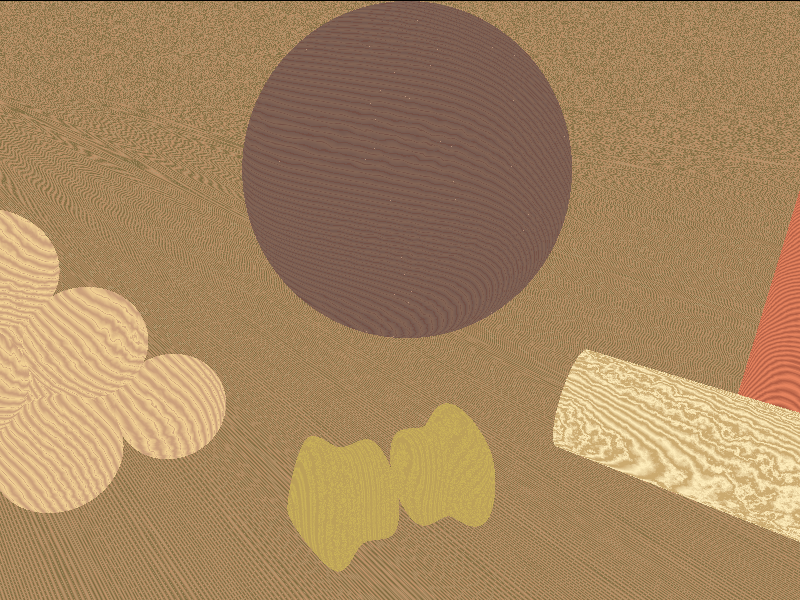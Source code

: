 //--includes------------------------

#include "woods.inc"

//--declares------------------------

//----pyramid
#declare vectorX = -8;
#declare vectorY = 0;
#declare vectorZ = 2;    
#declare scaleX = 0;
#declare scaleY = 0;
#declare scaleZ = 0;
#declare rotateX = 0;
#declare rotateY = 0;
#declare rotateZ = 0;
#declare reflectivity = .3;

//--objects-------------------------

plane {
  y, 0
  texture {
    T_Wood8
  }
  finish {
    reflection .4
  }
}
//--pyramid of balls
union {  
//----bottom layer 
  sphere {
    <1, 1, 1>, 1
  }
  sphere {
    <3, 1, 1>, 1
  }                
  sphere {
    <5, 1, 1>, 1
  } 
  sphere {
    <2, 1, 2.7>, 1
  }           
  sphere {
    <4, 1, 2.7>, 1
  } 
  sphere {
    <3, 1, 4.4>, 1
  }    
//----second layer
  sphere {
    <2, 2.5, 1.7>, 1
  }
  sphere {
    <4, 2.5, 1.7>, 1
  }    
  sphere {
    <3, 2.5, 3.4>, 1
  } 
//----third layer
  sphere {
    <3, 4, 2.4>, 1
  }
  texture {
    T_Wood7
  }
  finish {
    reflection reflectivity 
    roughness .9
  }
  translate <vectorX, vectorY, vectorZ> 
  scale <scaleX, scaleY, scaleZ> 
  rotate <rotateX, rotateY, rotateZ>
}   
//--big ball
sphere {  
  <4, 4, 4>, 4
  texture {
    T_Wood2
  }
  finish {
    reflection .3
  }
} 
//--cylinders
cylinder {
  <3, 1, -2>, <4, 1, -6>, 1
  texture {
    T_Wood9
  }
  finish {
    reflection .2
  }
} 
cylinder {
  <6.1, 0, -5>, <6.1, 6, -5>, 1
  texture {
    T_Wood24
  }
  finish {
    reflection .3
  }
}   
//--lathed wood
lathe {
  cubic_spline
  11, 
  <0, 1>, <0, 0>, <2, 1>, <1.5, 2>, <1.5, 3>, <.5, 3.5>, <1.5, 4>, <1.5, 5>, <2, 6>, <0, 7>, <0, 6>
  texture {
    T_Wood5
  } 
  finish {
    reflection .2
  }
  rotate <20, 0, 90>
  translate <1, 2, -4>
  scale <.5, .5, .5>
}

//--lights-------------------------- 

light_source {
  0*x                 
  color rgb <2, 2, 2>    
  translate <0, 10, -7>
}

//--camera--------------------------

camera {
  location  <-6, 8, -7>
  look_at   <2, 2, 2>
  right     x*image_width/image_height
}

